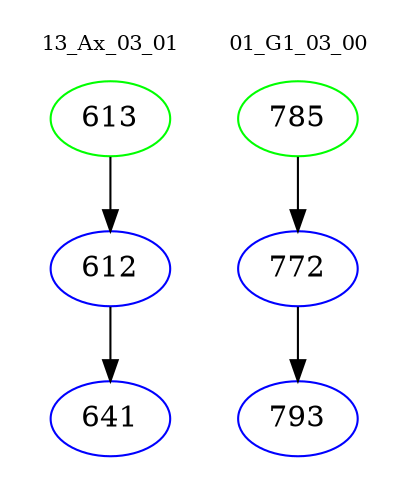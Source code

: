 digraph{
subgraph cluster_0 {
color = white
label = "13_Ax_03_01";
fontsize=10;
T0_613 [label="613", color="green"]
T0_613 -> T0_612 [color="black"]
T0_612 [label="612", color="blue"]
T0_612 -> T0_641 [color="black"]
T0_641 [label="641", color="blue"]
}
subgraph cluster_1 {
color = white
label = "01_G1_03_00";
fontsize=10;
T1_785 [label="785", color="green"]
T1_785 -> T1_772 [color="black"]
T1_772 [label="772", color="blue"]
T1_772 -> T1_793 [color="black"]
T1_793 [label="793", color="blue"]
}
}
